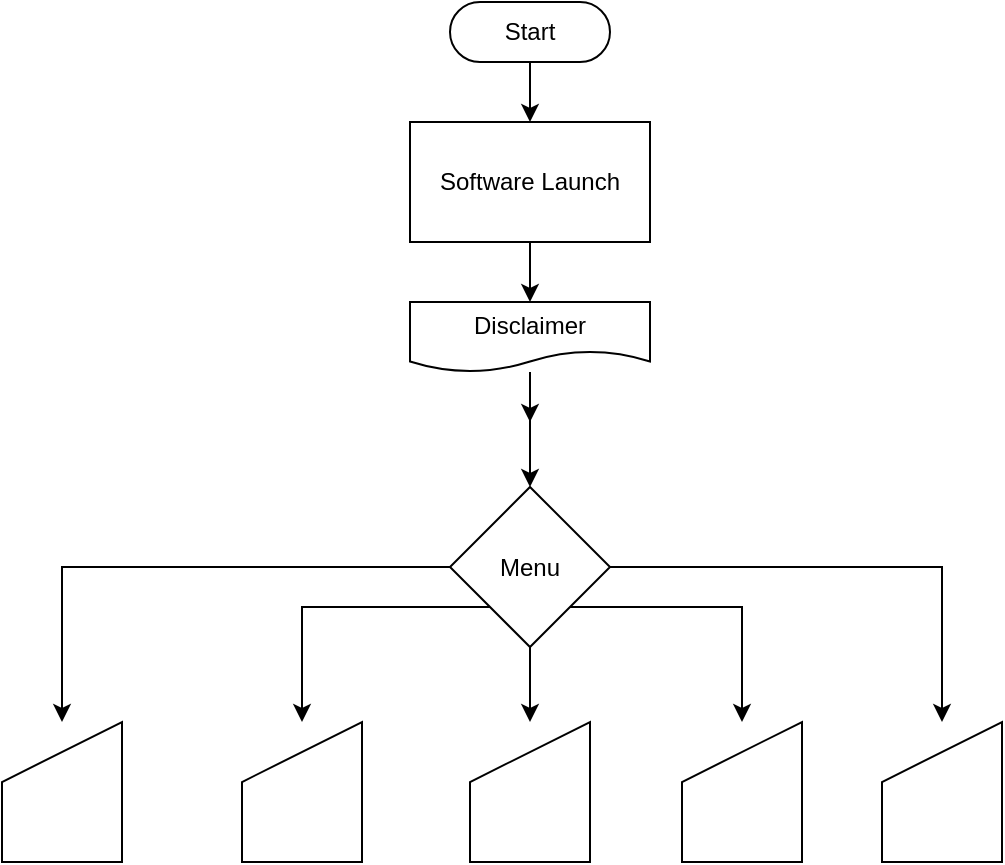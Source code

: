 <mxfile version="23.1.0" type="github">
  <diagram name="Page-1" id="YQneNfIJC-kv5Mov8Hgv">
    <mxGraphModel dx="1050" dy="542" grid="1" gridSize="10" guides="1" tooltips="1" connect="1" arrows="1" fold="1" page="1" pageScale="1" pageWidth="827" pageHeight="1169" math="0" shadow="0">
      <root>
        <mxCell id="0" />
        <mxCell id="1" parent="0" />
        <mxCell id="FX0ZpY_ByNPHgCRoeu5s-3" value="" style="edgeStyle=orthogonalEdgeStyle;rounded=0;orthogonalLoop=1;jettySize=auto;html=1;" parent="1" source="FX0ZpY_ByNPHgCRoeu5s-1" target="FX0ZpY_ByNPHgCRoeu5s-2" edge="1">
          <mxGeometry relative="1" as="geometry" />
        </mxCell>
        <mxCell id="FX0ZpY_ByNPHgCRoeu5s-1" value="Start" style="html=1;dashed=0;whiteSpace=wrap;shape=mxgraph.dfd.start" parent="1" vertex="1">
          <mxGeometry x="374" y="30" width="80" height="30" as="geometry" />
        </mxCell>
        <mxCell id="FX0ZpY_ByNPHgCRoeu5s-5" value="" style="edgeStyle=orthogonalEdgeStyle;rounded=0;orthogonalLoop=1;jettySize=auto;html=1;" parent="1" source="FX0ZpY_ByNPHgCRoeu5s-2" target="FX0ZpY_ByNPHgCRoeu5s-4" edge="1">
          <mxGeometry relative="1" as="geometry" />
        </mxCell>
        <mxCell id="FX0ZpY_ByNPHgCRoeu5s-2" value="Software Launch" style="whiteSpace=wrap;html=1;dashed=0;" parent="1" vertex="1">
          <mxGeometry x="354" y="90" width="120" height="60" as="geometry" />
        </mxCell>
        <mxCell id="FX0ZpY_ByNPHgCRoeu5s-7" value="" style="edgeStyle=orthogonalEdgeStyle;rounded=0;orthogonalLoop=1;jettySize=auto;html=1;" parent="1" source="FX0ZpY_ByNPHgCRoeu5s-4" edge="1">
          <mxGeometry relative="1" as="geometry">
            <mxPoint x="414" y="240" as="targetPoint" />
          </mxGeometry>
        </mxCell>
        <mxCell id="yaoQ89y83PHDQ_CfoELI-2" value="" style="edgeStyle=orthogonalEdgeStyle;rounded=0;orthogonalLoop=1;jettySize=auto;html=1;" edge="1" parent="1" source="FX0ZpY_ByNPHgCRoeu5s-4" target="yaoQ89y83PHDQ_CfoELI-1">
          <mxGeometry relative="1" as="geometry" />
        </mxCell>
        <mxCell id="FX0ZpY_ByNPHgCRoeu5s-4" value="Disclaimer" style="shape=document;whiteSpace=wrap;html=1;boundedLbl=1;dashed=0;" parent="1" vertex="1">
          <mxGeometry x="354" y="180" width="120" height="35" as="geometry" />
        </mxCell>
        <mxCell id="yaoQ89y83PHDQ_CfoELI-10" value="" style="edgeStyle=orthogonalEdgeStyle;rounded=0;orthogonalLoop=1;jettySize=auto;html=1;" edge="1" parent="1" source="yaoQ89y83PHDQ_CfoELI-1" target="yaoQ89y83PHDQ_CfoELI-6">
          <mxGeometry relative="1" as="geometry" />
        </mxCell>
        <mxCell id="yaoQ89y83PHDQ_CfoELI-15" style="edgeStyle=orthogonalEdgeStyle;rounded=0;orthogonalLoop=1;jettySize=auto;html=1;exitX=0;exitY=1;exitDx=0;exitDy=0;entryX=0.5;entryY=0;entryDx=0;entryDy=0;" edge="1" parent="1" source="yaoQ89y83PHDQ_CfoELI-1" target="yaoQ89y83PHDQ_CfoELI-13">
          <mxGeometry relative="1" as="geometry" />
        </mxCell>
        <mxCell id="yaoQ89y83PHDQ_CfoELI-16" style="edgeStyle=orthogonalEdgeStyle;rounded=0;orthogonalLoop=1;jettySize=auto;html=1;exitX=0;exitY=0.5;exitDx=0;exitDy=0;entryX=0.5;entryY=0;entryDx=0;entryDy=0;" edge="1" parent="1" source="yaoQ89y83PHDQ_CfoELI-1" target="yaoQ89y83PHDQ_CfoELI-14">
          <mxGeometry relative="1" as="geometry" />
        </mxCell>
        <mxCell id="yaoQ89y83PHDQ_CfoELI-17" style="edgeStyle=orthogonalEdgeStyle;rounded=0;orthogonalLoop=1;jettySize=auto;html=1;exitX=1;exitY=0.5;exitDx=0;exitDy=0;" edge="1" parent="1" source="yaoQ89y83PHDQ_CfoELI-1" target="yaoQ89y83PHDQ_CfoELI-12">
          <mxGeometry relative="1" as="geometry" />
        </mxCell>
        <mxCell id="yaoQ89y83PHDQ_CfoELI-18" style="edgeStyle=orthogonalEdgeStyle;rounded=0;orthogonalLoop=1;jettySize=auto;html=1;exitX=1;exitY=1;exitDx=0;exitDy=0;" edge="1" parent="1" source="yaoQ89y83PHDQ_CfoELI-1" target="yaoQ89y83PHDQ_CfoELI-11">
          <mxGeometry relative="1" as="geometry" />
        </mxCell>
        <mxCell id="yaoQ89y83PHDQ_CfoELI-1" value="Menu" style="rhombus;whiteSpace=wrap;html=1;dashed=0;" vertex="1" parent="1">
          <mxGeometry x="374" y="272.5" width="80" height="80" as="geometry" />
        </mxCell>
        <mxCell id="yaoQ89y83PHDQ_CfoELI-6" value="" style="shape=manualInput;whiteSpace=wrap;html=1;" vertex="1" parent="1">
          <mxGeometry x="384" y="390" width="60" height="70" as="geometry" />
        </mxCell>
        <mxCell id="yaoQ89y83PHDQ_CfoELI-11" value="" style="shape=manualInput;whiteSpace=wrap;html=1;" vertex="1" parent="1">
          <mxGeometry x="490" y="390" width="60" height="70" as="geometry" />
        </mxCell>
        <mxCell id="yaoQ89y83PHDQ_CfoELI-12" value="" style="shape=manualInput;whiteSpace=wrap;html=1;" vertex="1" parent="1">
          <mxGeometry x="590" y="390" width="60" height="70" as="geometry" />
        </mxCell>
        <mxCell id="yaoQ89y83PHDQ_CfoELI-13" value="" style="shape=manualInput;whiteSpace=wrap;html=1;" vertex="1" parent="1">
          <mxGeometry x="270" y="390" width="60" height="70" as="geometry" />
        </mxCell>
        <mxCell id="yaoQ89y83PHDQ_CfoELI-14" value="" style="shape=manualInput;whiteSpace=wrap;html=1;" vertex="1" parent="1">
          <mxGeometry x="150" y="390" width="60" height="70" as="geometry" />
        </mxCell>
      </root>
    </mxGraphModel>
  </diagram>
</mxfile>
